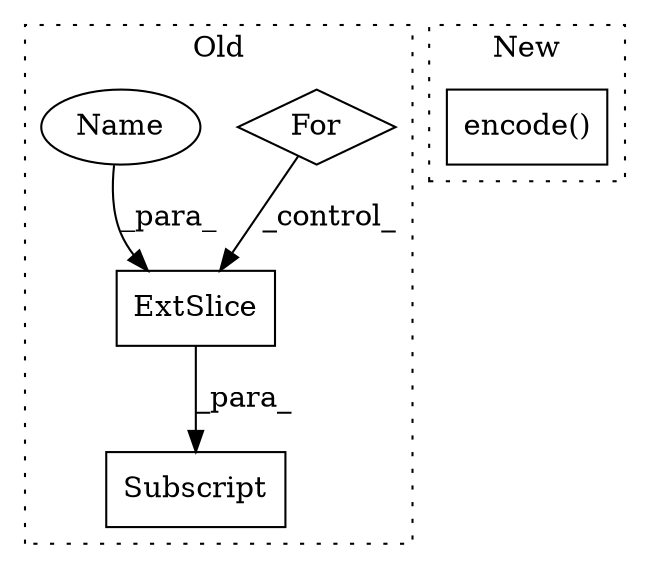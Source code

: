 digraph G {
subgraph cluster0 {
1 [label="ExtSlice" a="85" s="4460" l="9" shape="box"];
3 [label="Subscript" a="63" s="4460,0" l="22,0" shape="box"];
4 [label="For" a="107" s="4390,4431" l="4,14" shape="diamond"];
5 [label="Name" a="87" s="4473" l="8" shape="ellipse"];
label = "Old";
style="dotted";
}
subgraph cluster1 {
2 [label="encode()" a="75" s="4590,4625" l="12,1" shape="box"];
label = "New";
style="dotted";
}
1 -> 3 [label="_para_"];
4 -> 1 [label="_control_"];
5 -> 1 [label="_para_"];
}